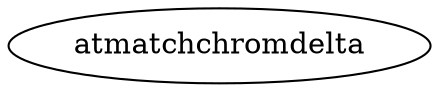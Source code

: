 /* Created by mdot for Matlab */
digraph m2html {

  atmatchchromdelta [URL="atmatchchromdelta.html"];
}